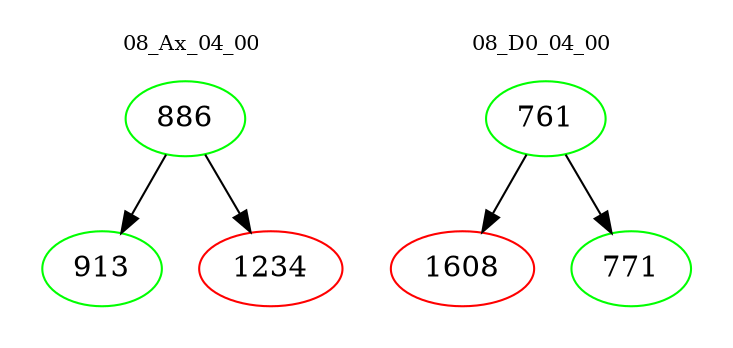 digraph{
subgraph cluster_0 {
color = white
label = "08_Ax_04_00";
fontsize=10;
T0_886 [label="886", color="green"]
T0_886 -> T0_913 [color="black"]
T0_913 [label="913", color="green"]
T0_886 -> T0_1234 [color="black"]
T0_1234 [label="1234", color="red"]
}
subgraph cluster_1 {
color = white
label = "08_D0_04_00";
fontsize=10;
T1_761 [label="761", color="green"]
T1_761 -> T1_1608 [color="black"]
T1_1608 [label="1608", color="red"]
T1_761 -> T1_771 [color="black"]
T1_771 [label="771", color="green"]
}
}
